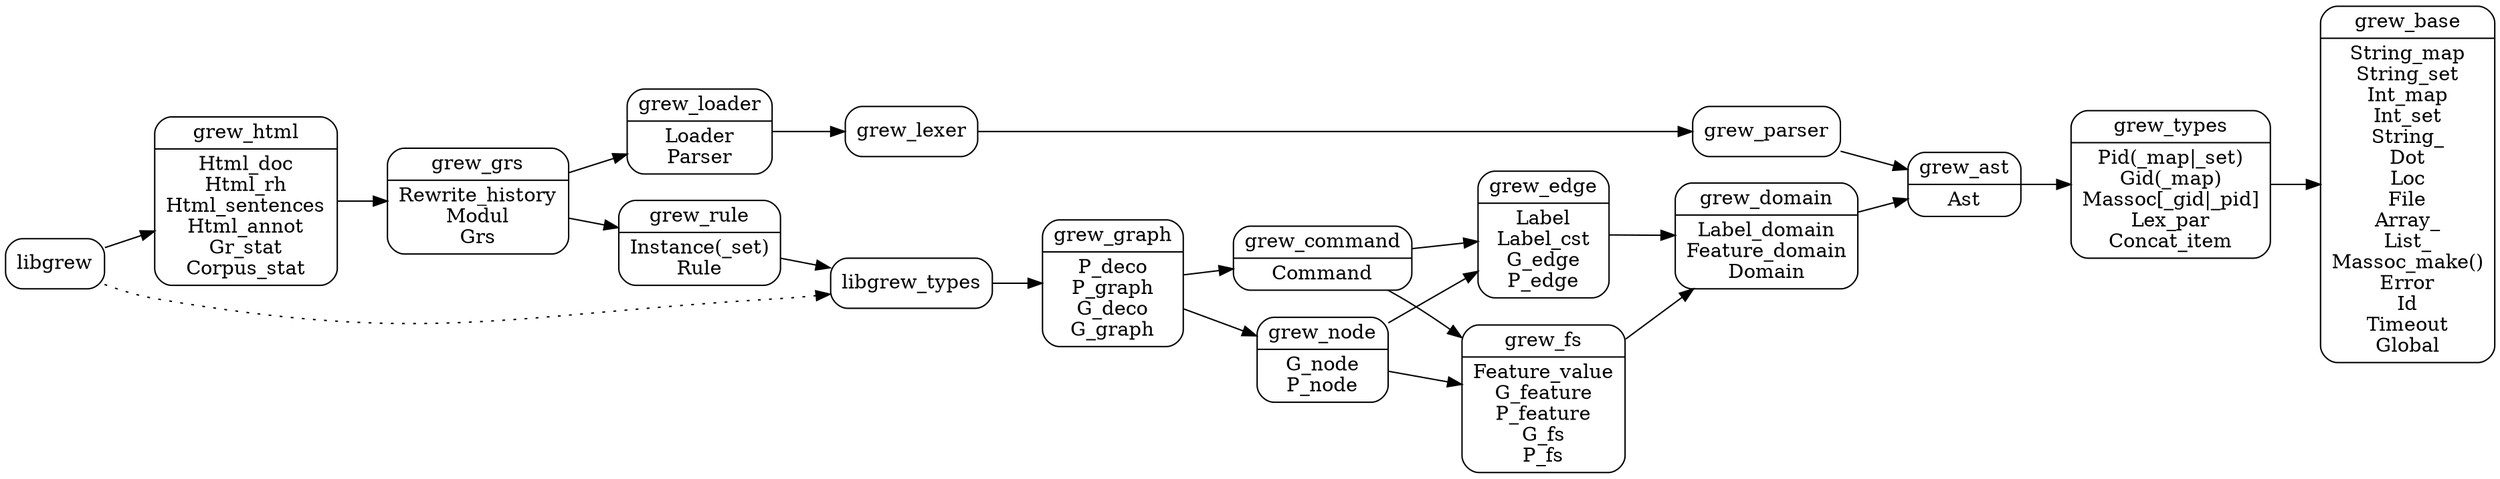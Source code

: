 digraph grew {
  node [shape=Mrecord];
  rankdir = LR;
  grew_base [label="grew_base|String_map\nString_set\nInt_map\nInt_set\nString_\nDot\nLoc\nFile\nArray_\nList_\nMassoc_make()\nError\nId\nTimeout\nGlobal"]
  grew_types [label="grew_types|Pid(_map\|_set)\nGid(_map)\nMassoc[_gid\|_pid]\nLex_par\nConcat_item"]
  grew_ast [label="grew_ast|Ast"]
  grew_domain [label="grew_domain|Label_domain\nFeature_domain\nDomain"]
  grew_loader [label="grew_loader|Loader\nParser"]
  grew_fs [label="grew_fs|Feature_value\nG_feature\nP_feature\nG_fs\nP_fs"]
  grew_edge [label="grew_edge|Label\nLabel_cst\nG_edge\nP_edge"]
  grew_node [label="grew_node|G_node\nP_node"]
  grew_command [label="grew_command|Command"]
  grew_graph [label="grew_graph|P_deco\nP_graph\nG_deco\nG_graph"]
  grew_rule [label="grew_rule|Instance(_set)\nRule"]
  grew_grs [label="grew_grs|Rewrite_history\nModul\nGrs"]
  grew_html [label="grew_html|Html_doc\nHtml_rh\nHtml_sentences\nHtml_annot\nGr_stat\nCorpus_stat"]

grew_domain -> grew_ast -> grew_types -> grew_base
grew_edge -> grew_domain
grew_fs -> grew_domain
grew_command -> grew_edge
grew_command -> grew_fs
grew_node -> grew_edge
grew_node -> grew_fs
grew_graph -> grew_node
grew_graph -> grew_command
libgrew_types -> grew_graph
grew_rule -> libgrew_types
grew_grs -> grew_rule
grew_grs -> grew_loader -> grew_lexer -> grew_parser -> grew_ast
grew_html -> grew_grs
libgrew -> grew_html

libgrew -> libgrew_types [style=dotted]
}